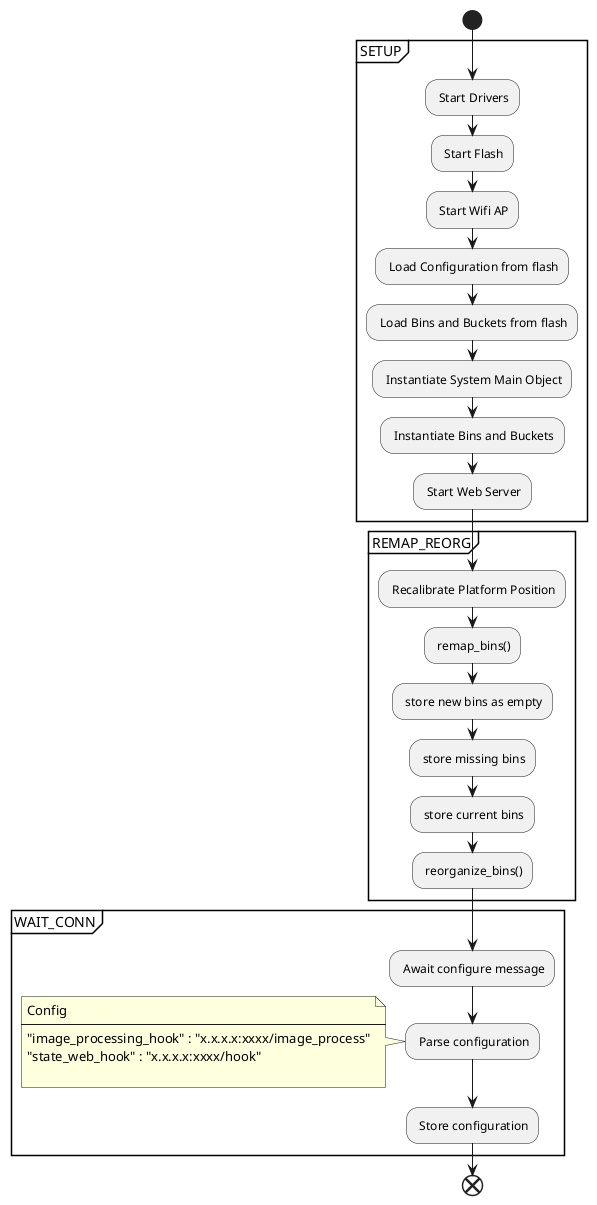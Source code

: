 @startuml SETUP
start
group SETUP {
: Start Drivers;
: Start Flash; 
: Start Wifi AP;
: Load Configuration from flash;
: Load Bins and Buckets from flash;
: Instantiate System Main Object;
: Instantiate Bins and Buckets;
: Start Web Server;
}
group REMAP_REORG {
: Recalibrate Platform Position;
: remap_bins();
: store new bins as empty;
: store missing bins;
: store current bins;
: reorganize_bins();
}
group WAIT_CONN {
: Await configure message;
: Parse configuration;

note
        Config
        ----
        "image_processing_hook" : "x.x.x.x:xxxx/image_process"
        "state_web_hook" : "x.x.x.x:xxxx/hook"
        
end note

: Store configuration;
}
end
@enduml